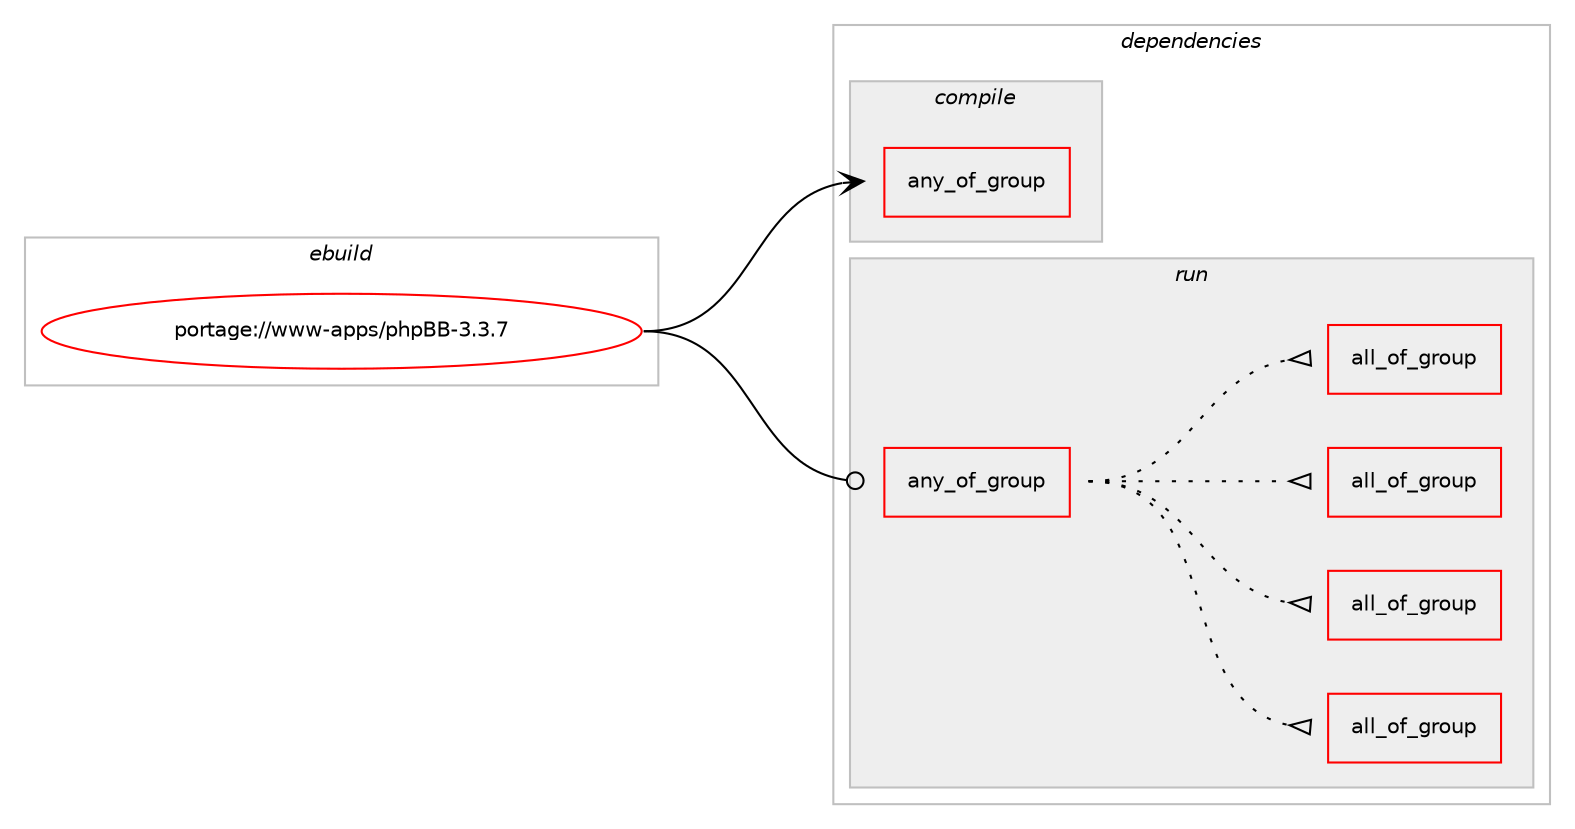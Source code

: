 digraph prolog {

# *************
# Graph options
# *************

newrank=true;
concentrate=true;
compound=true;
graph [rankdir=LR,fontname=Helvetica,fontsize=10,ranksep=1.5];#, ranksep=2.5, nodesep=0.2];
edge  [arrowhead=vee];
node  [fontname=Helvetica,fontsize=10];

# **********
# The ebuild
# **********

subgraph cluster_leftcol {
color=gray;
rank=same;
label=<<i>ebuild</i>>;
id [label="portage://www-apps/phpBB-3.3.7", color=red, width=4, href="../www-apps/phpBB-3.3.7.svg"];
}

# ****************
# The dependencies
# ****************

subgraph cluster_midcol {
color=gray;
label=<<i>dependencies</i>>;
subgraph cluster_compile {
fillcolor="#eeeeee";
style=filled;
label=<<i>compile</i>>;
subgraph any85 {
dependency1660 [label=<<TABLE BORDER="0" CELLBORDER="1" CELLSPACING="0" CELLPADDING="4"><TR><TD CELLPADDING="10">any_of_group</TD></TR></TABLE>>, shape=none, color=red];# *** BEGIN UNKNOWN DEPENDENCY TYPE (TODO) ***
# dependency1660 -> package_dependency(portage://www-apps/phpBB-3.3.7,install,no,virtual,httpd-cgi,none,[,,],[],[])
# *** END UNKNOWN DEPENDENCY TYPE (TODO) ***

# *** BEGIN UNKNOWN DEPENDENCY TYPE (TODO) ***
# dependency1660 -> package_dependency(portage://www-apps/phpBB-3.3.7,install,no,virtual,httpd-fastcgi,none,[,,],[],[])
# *** END UNKNOWN DEPENDENCY TYPE (TODO) ***

}
id:e -> dependency1660:w [weight=20,style="solid",arrowhead="vee"];
# *** BEGIN UNKNOWN DEPENDENCY TYPE (TODO) ***
# id -> package_dependency(portage://www-apps/phpBB-3.3.7,install,no,app-admin,webapp-config,none,[,,],[],[])
# *** END UNKNOWN DEPENDENCY TYPE (TODO) ***

}
subgraph cluster_compileandrun {
fillcolor="#eeeeee";
style=filled;
label=<<i>compile and run</i>>;
}
subgraph cluster_run {
fillcolor="#eeeeee";
style=filled;
label=<<i>run</i>>;
subgraph any86 {
dependency1661 [label=<<TABLE BORDER="0" CELLBORDER="1" CELLSPACING="0" CELLPADDING="4"><TR><TD CELLPADDING="10">any_of_group</TD></TR></TABLE>>, shape=none, color=red];subgraph all1 {
dependency1662 [label=<<TABLE BORDER="0" CELLBORDER="1" CELLSPACING="0" CELLPADDING="4"><TR><TD CELLPADDING="10">all_of_group</TD></TR></TABLE>>, shape=none, color=red];# *** BEGIN UNKNOWN DEPENDENCY TYPE (TODO) ***
# dependency1662 -> package_dependency(portage://www-apps/phpBB-3.3.7,run,no,virtual,httpd-php,none,[,,],[slot(8.1)],[])
# *** END UNKNOWN DEPENDENCY TYPE (TODO) ***

# *** BEGIN UNKNOWN DEPENDENCY TYPE (TODO) ***
# dependency1662 -> package_dependency(portage://www-apps/phpBB-3.3.7,run,no,dev-lang,php,none,[,,],[slot(8.1)],[use(optenable(ftp),none),use(optenable(gd),none),use(enable(json),positive),use(optenable(mssql),none),use(optenable(mysqli),none),use(optenable(postgres),none),use(optenable(sqlite),none),use(enable(xml),none),use(optenable(zlib),none)])
# *** END UNKNOWN DEPENDENCY TYPE (TODO) ***

}
dependency1661:e -> dependency1662:w [weight=20,style="dotted",arrowhead="oinv"];
subgraph all2 {
dependency1663 [label=<<TABLE BORDER="0" CELLBORDER="1" CELLSPACING="0" CELLPADDING="4"><TR><TD CELLPADDING="10">all_of_group</TD></TR></TABLE>>, shape=none, color=red];# *** BEGIN UNKNOWN DEPENDENCY TYPE (TODO) ***
# dependency1663 -> package_dependency(portage://www-apps/phpBB-3.3.7,run,no,virtual,httpd-php,none,[,,],[slot(8.0)],[])
# *** END UNKNOWN DEPENDENCY TYPE (TODO) ***

# *** BEGIN UNKNOWN DEPENDENCY TYPE (TODO) ***
# dependency1663 -> package_dependency(portage://www-apps/phpBB-3.3.7,run,no,dev-lang,php,none,[,,],[slot(8.0)],[use(optenable(ftp),none),use(optenable(gd),none),use(enable(json),positive),use(optenable(mssql),none),use(optenable(mysqli),none),use(optenable(postgres),none),use(optenable(sqlite),none),use(enable(xml),none),use(optenable(zlib),none)])
# *** END UNKNOWN DEPENDENCY TYPE (TODO) ***

}
dependency1661:e -> dependency1663:w [weight=20,style="dotted",arrowhead="oinv"];
subgraph all3 {
dependency1664 [label=<<TABLE BORDER="0" CELLBORDER="1" CELLSPACING="0" CELLPADDING="4"><TR><TD CELLPADDING="10">all_of_group</TD></TR></TABLE>>, shape=none, color=red];# *** BEGIN UNKNOWN DEPENDENCY TYPE (TODO) ***
# dependency1664 -> package_dependency(portage://www-apps/phpBB-3.3.7,run,no,virtual,httpd-php,none,[,,],[slot(7.4)],[])
# *** END UNKNOWN DEPENDENCY TYPE (TODO) ***

# *** BEGIN UNKNOWN DEPENDENCY TYPE (TODO) ***
# dependency1664 -> package_dependency(portage://www-apps/phpBB-3.3.7,run,no,dev-lang,php,none,[,,],[slot(7.4)],[use(optenable(ftp),none),use(optenable(gd),none),use(enable(json),positive),use(optenable(mssql),none),use(optenable(mysqli),none),use(optenable(postgres),none),use(optenable(sqlite),none),use(enable(xml),none),use(optenable(zlib),none)])
# *** END UNKNOWN DEPENDENCY TYPE (TODO) ***

}
dependency1661:e -> dependency1664:w [weight=20,style="dotted",arrowhead="oinv"];
subgraph all4 {
dependency1665 [label=<<TABLE BORDER="0" CELLBORDER="1" CELLSPACING="0" CELLPADDING="4"><TR><TD CELLPADDING="10">all_of_group</TD></TR></TABLE>>, shape=none, color=red];# *** BEGIN UNKNOWN DEPENDENCY TYPE (TODO) ***
# dependency1665 -> package_dependency(portage://www-apps/phpBB-3.3.7,run,no,virtual,httpd-php,none,[,,],[slot(7.3)],[])
# *** END UNKNOWN DEPENDENCY TYPE (TODO) ***

# *** BEGIN UNKNOWN DEPENDENCY TYPE (TODO) ***
# dependency1665 -> package_dependency(portage://www-apps/phpBB-3.3.7,run,no,dev-lang,php,none,[,,],[slot(7.3)],[use(optenable(ftp),none),use(optenable(gd),none),use(enable(json),positive),use(optenable(mssql),none),use(optenable(mysqli),none),use(optenable(postgres),none),use(optenable(sqlite),none),use(enable(xml),none),use(optenable(zlib),none)])
# *** END UNKNOWN DEPENDENCY TYPE (TODO) ***

}
dependency1661:e -> dependency1665:w [weight=20,style="dotted",arrowhead="oinv"];
}
id:e -> dependency1661:w [weight=20,style="solid",arrowhead="odot"];
# *** BEGIN UNKNOWN DEPENDENCY TYPE (TODO) ***
# id -> package_dependency(portage://www-apps/phpBB-3.3.7,run,no,app-admin,webapp-config,none,[,,],[],[])
# *** END UNKNOWN DEPENDENCY TYPE (TODO) ***

}
}

# **************
# The candidates
# **************

subgraph cluster_choices {
rank=same;
color=gray;
label=<<i>candidates</i>>;

}

}
